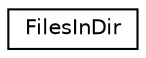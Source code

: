 digraph "类继承关系图"
{
 // INTERACTIVE_SVG=YES
 // LATEX_PDF_SIZE
  edge [fontname="Helvetica",fontsize="10",labelfontname="Helvetica",labelfontsize="10"];
  node [fontname="Helvetica",fontsize="10",shape=record];
  rankdir="LR";
  Node0 [label="FilesInDir",height=0.2,width=0.4,color="black", fillcolor="white", style="filled",URL="$d5/d98/struct_files_in_dir.html",tooltip=" "];
}
